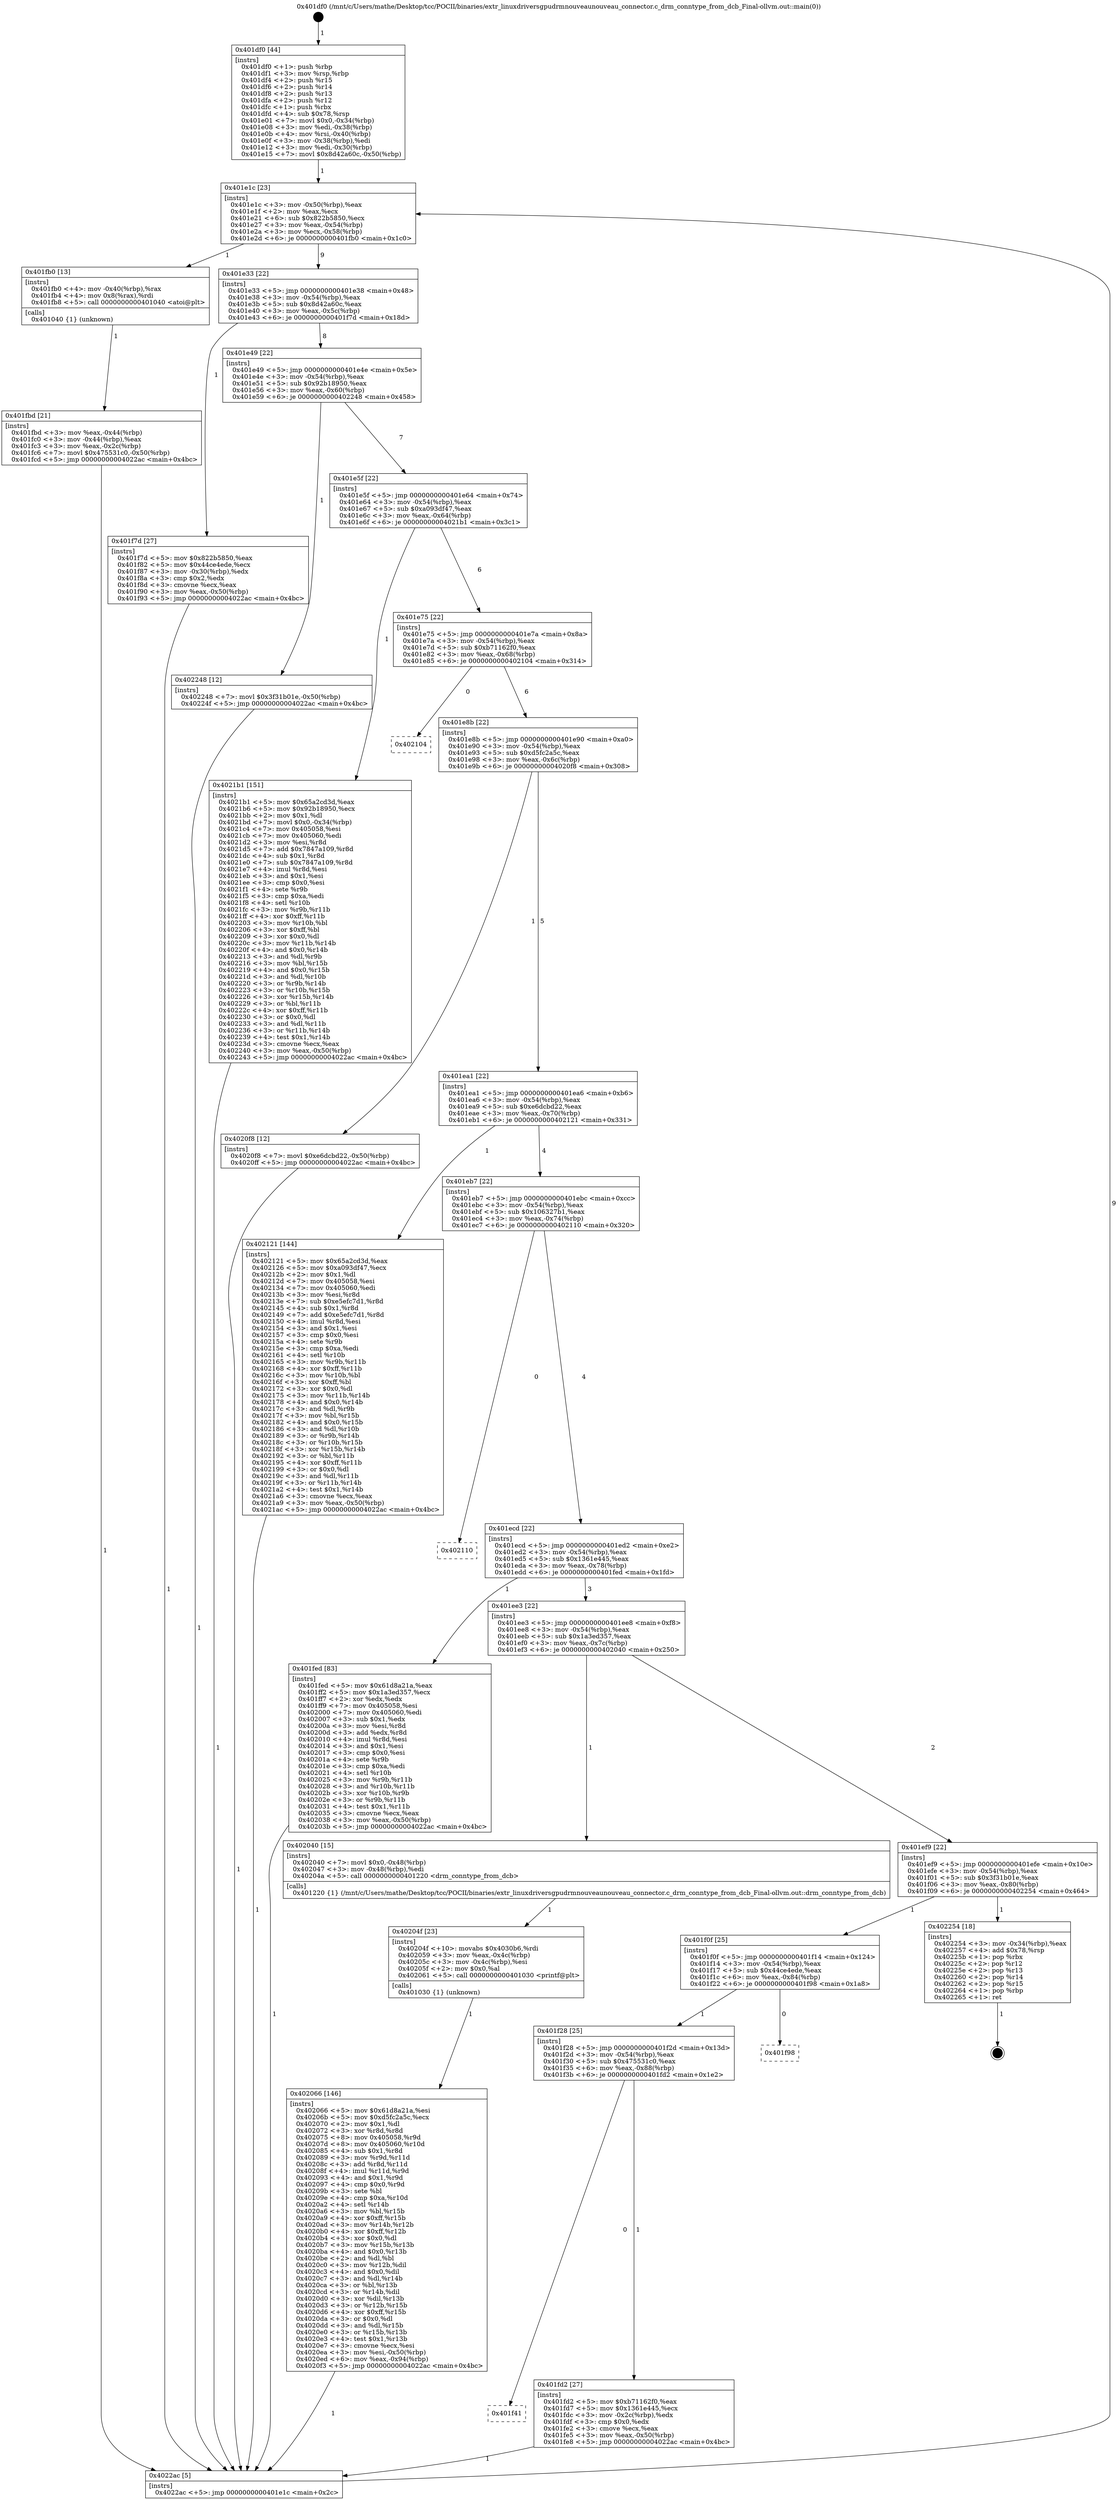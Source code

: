 digraph "0x401df0" {
  label = "0x401df0 (/mnt/c/Users/mathe/Desktop/tcc/POCII/binaries/extr_linuxdriversgpudrmnouveaunouveau_connector.c_drm_conntype_from_dcb_Final-ollvm.out::main(0))"
  labelloc = "t"
  node[shape=record]

  Entry [label="",width=0.3,height=0.3,shape=circle,fillcolor=black,style=filled]
  "0x401e1c" [label="{
     0x401e1c [23]\l
     | [instrs]\l
     &nbsp;&nbsp;0x401e1c \<+3\>: mov -0x50(%rbp),%eax\l
     &nbsp;&nbsp;0x401e1f \<+2\>: mov %eax,%ecx\l
     &nbsp;&nbsp;0x401e21 \<+6\>: sub $0x822b5850,%ecx\l
     &nbsp;&nbsp;0x401e27 \<+3\>: mov %eax,-0x54(%rbp)\l
     &nbsp;&nbsp;0x401e2a \<+3\>: mov %ecx,-0x58(%rbp)\l
     &nbsp;&nbsp;0x401e2d \<+6\>: je 0000000000401fb0 \<main+0x1c0\>\l
  }"]
  "0x401fb0" [label="{
     0x401fb0 [13]\l
     | [instrs]\l
     &nbsp;&nbsp;0x401fb0 \<+4\>: mov -0x40(%rbp),%rax\l
     &nbsp;&nbsp;0x401fb4 \<+4\>: mov 0x8(%rax),%rdi\l
     &nbsp;&nbsp;0x401fb8 \<+5\>: call 0000000000401040 \<atoi@plt\>\l
     | [calls]\l
     &nbsp;&nbsp;0x401040 \{1\} (unknown)\l
  }"]
  "0x401e33" [label="{
     0x401e33 [22]\l
     | [instrs]\l
     &nbsp;&nbsp;0x401e33 \<+5\>: jmp 0000000000401e38 \<main+0x48\>\l
     &nbsp;&nbsp;0x401e38 \<+3\>: mov -0x54(%rbp),%eax\l
     &nbsp;&nbsp;0x401e3b \<+5\>: sub $0x8d42a60c,%eax\l
     &nbsp;&nbsp;0x401e40 \<+3\>: mov %eax,-0x5c(%rbp)\l
     &nbsp;&nbsp;0x401e43 \<+6\>: je 0000000000401f7d \<main+0x18d\>\l
  }"]
  Exit [label="",width=0.3,height=0.3,shape=circle,fillcolor=black,style=filled,peripheries=2]
  "0x401f7d" [label="{
     0x401f7d [27]\l
     | [instrs]\l
     &nbsp;&nbsp;0x401f7d \<+5\>: mov $0x822b5850,%eax\l
     &nbsp;&nbsp;0x401f82 \<+5\>: mov $0x44ce4ede,%ecx\l
     &nbsp;&nbsp;0x401f87 \<+3\>: mov -0x30(%rbp),%edx\l
     &nbsp;&nbsp;0x401f8a \<+3\>: cmp $0x2,%edx\l
     &nbsp;&nbsp;0x401f8d \<+3\>: cmovne %ecx,%eax\l
     &nbsp;&nbsp;0x401f90 \<+3\>: mov %eax,-0x50(%rbp)\l
     &nbsp;&nbsp;0x401f93 \<+5\>: jmp 00000000004022ac \<main+0x4bc\>\l
  }"]
  "0x401e49" [label="{
     0x401e49 [22]\l
     | [instrs]\l
     &nbsp;&nbsp;0x401e49 \<+5\>: jmp 0000000000401e4e \<main+0x5e\>\l
     &nbsp;&nbsp;0x401e4e \<+3\>: mov -0x54(%rbp),%eax\l
     &nbsp;&nbsp;0x401e51 \<+5\>: sub $0x92b18950,%eax\l
     &nbsp;&nbsp;0x401e56 \<+3\>: mov %eax,-0x60(%rbp)\l
     &nbsp;&nbsp;0x401e59 \<+6\>: je 0000000000402248 \<main+0x458\>\l
  }"]
  "0x4022ac" [label="{
     0x4022ac [5]\l
     | [instrs]\l
     &nbsp;&nbsp;0x4022ac \<+5\>: jmp 0000000000401e1c \<main+0x2c\>\l
  }"]
  "0x401df0" [label="{
     0x401df0 [44]\l
     | [instrs]\l
     &nbsp;&nbsp;0x401df0 \<+1\>: push %rbp\l
     &nbsp;&nbsp;0x401df1 \<+3\>: mov %rsp,%rbp\l
     &nbsp;&nbsp;0x401df4 \<+2\>: push %r15\l
     &nbsp;&nbsp;0x401df6 \<+2\>: push %r14\l
     &nbsp;&nbsp;0x401df8 \<+2\>: push %r13\l
     &nbsp;&nbsp;0x401dfa \<+2\>: push %r12\l
     &nbsp;&nbsp;0x401dfc \<+1\>: push %rbx\l
     &nbsp;&nbsp;0x401dfd \<+4\>: sub $0x78,%rsp\l
     &nbsp;&nbsp;0x401e01 \<+7\>: movl $0x0,-0x34(%rbp)\l
     &nbsp;&nbsp;0x401e08 \<+3\>: mov %edi,-0x38(%rbp)\l
     &nbsp;&nbsp;0x401e0b \<+4\>: mov %rsi,-0x40(%rbp)\l
     &nbsp;&nbsp;0x401e0f \<+3\>: mov -0x38(%rbp),%edi\l
     &nbsp;&nbsp;0x401e12 \<+3\>: mov %edi,-0x30(%rbp)\l
     &nbsp;&nbsp;0x401e15 \<+7\>: movl $0x8d42a60c,-0x50(%rbp)\l
  }"]
  "0x401fbd" [label="{
     0x401fbd [21]\l
     | [instrs]\l
     &nbsp;&nbsp;0x401fbd \<+3\>: mov %eax,-0x44(%rbp)\l
     &nbsp;&nbsp;0x401fc0 \<+3\>: mov -0x44(%rbp),%eax\l
     &nbsp;&nbsp;0x401fc3 \<+3\>: mov %eax,-0x2c(%rbp)\l
     &nbsp;&nbsp;0x401fc6 \<+7\>: movl $0x475531c0,-0x50(%rbp)\l
     &nbsp;&nbsp;0x401fcd \<+5\>: jmp 00000000004022ac \<main+0x4bc\>\l
  }"]
  "0x402066" [label="{
     0x402066 [146]\l
     | [instrs]\l
     &nbsp;&nbsp;0x402066 \<+5\>: mov $0x61d8a21a,%esi\l
     &nbsp;&nbsp;0x40206b \<+5\>: mov $0xd5fc2a5c,%ecx\l
     &nbsp;&nbsp;0x402070 \<+2\>: mov $0x1,%dl\l
     &nbsp;&nbsp;0x402072 \<+3\>: xor %r8d,%r8d\l
     &nbsp;&nbsp;0x402075 \<+8\>: mov 0x405058,%r9d\l
     &nbsp;&nbsp;0x40207d \<+8\>: mov 0x405060,%r10d\l
     &nbsp;&nbsp;0x402085 \<+4\>: sub $0x1,%r8d\l
     &nbsp;&nbsp;0x402089 \<+3\>: mov %r9d,%r11d\l
     &nbsp;&nbsp;0x40208c \<+3\>: add %r8d,%r11d\l
     &nbsp;&nbsp;0x40208f \<+4\>: imul %r11d,%r9d\l
     &nbsp;&nbsp;0x402093 \<+4\>: and $0x1,%r9d\l
     &nbsp;&nbsp;0x402097 \<+4\>: cmp $0x0,%r9d\l
     &nbsp;&nbsp;0x40209b \<+3\>: sete %bl\l
     &nbsp;&nbsp;0x40209e \<+4\>: cmp $0xa,%r10d\l
     &nbsp;&nbsp;0x4020a2 \<+4\>: setl %r14b\l
     &nbsp;&nbsp;0x4020a6 \<+3\>: mov %bl,%r15b\l
     &nbsp;&nbsp;0x4020a9 \<+4\>: xor $0xff,%r15b\l
     &nbsp;&nbsp;0x4020ad \<+3\>: mov %r14b,%r12b\l
     &nbsp;&nbsp;0x4020b0 \<+4\>: xor $0xff,%r12b\l
     &nbsp;&nbsp;0x4020b4 \<+3\>: xor $0x0,%dl\l
     &nbsp;&nbsp;0x4020b7 \<+3\>: mov %r15b,%r13b\l
     &nbsp;&nbsp;0x4020ba \<+4\>: and $0x0,%r13b\l
     &nbsp;&nbsp;0x4020be \<+2\>: and %dl,%bl\l
     &nbsp;&nbsp;0x4020c0 \<+3\>: mov %r12b,%dil\l
     &nbsp;&nbsp;0x4020c3 \<+4\>: and $0x0,%dil\l
     &nbsp;&nbsp;0x4020c7 \<+3\>: and %dl,%r14b\l
     &nbsp;&nbsp;0x4020ca \<+3\>: or %bl,%r13b\l
     &nbsp;&nbsp;0x4020cd \<+3\>: or %r14b,%dil\l
     &nbsp;&nbsp;0x4020d0 \<+3\>: xor %dil,%r13b\l
     &nbsp;&nbsp;0x4020d3 \<+3\>: or %r12b,%r15b\l
     &nbsp;&nbsp;0x4020d6 \<+4\>: xor $0xff,%r15b\l
     &nbsp;&nbsp;0x4020da \<+3\>: or $0x0,%dl\l
     &nbsp;&nbsp;0x4020dd \<+3\>: and %dl,%r15b\l
     &nbsp;&nbsp;0x4020e0 \<+3\>: or %r15b,%r13b\l
     &nbsp;&nbsp;0x4020e3 \<+4\>: test $0x1,%r13b\l
     &nbsp;&nbsp;0x4020e7 \<+3\>: cmovne %ecx,%esi\l
     &nbsp;&nbsp;0x4020ea \<+3\>: mov %esi,-0x50(%rbp)\l
     &nbsp;&nbsp;0x4020ed \<+6\>: mov %eax,-0x94(%rbp)\l
     &nbsp;&nbsp;0x4020f3 \<+5\>: jmp 00000000004022ac \<main+0x4bc\>\l
  }"]
  "0x402248" [label="{
     0x402248 [12]\l
     | [instrs]\l
     &nbsp;&nbsp;0x402248 \<+7\>: movl $0x3f31b01e,-0x50(%rbp)\l
     &nbsp;&nbsp;0x40224f \<+5\>: jmp 00000000004022ac \<main+0x4bc\>\l
  }"]
  "0x401e5f" [label="{
     0x401e5f [22]\l
     | [instrs]\l
     &nbsp;&nbsp;0x401e5f \<+5\>: jmp 0000000000401e64 \<main+0x74\>\l
     &nbsp;&nbsp;0x401e64 \<+3\>: mov -0x54(%rbp),%eax\l
     &nbsp;&nbsp;0x401e67 \<+5\>: sub $0xa093df47,%eax\l
     &nbsp;&nbsp;0x401e6c \<+3\>: mov %eax,-0x64(%rbp)\l
     &nbsp;&nbsp;0x401e6f \<+6\>: je 00000000004021b1 \<main+0x3c1\>\l
  }"]
  "0x40204f" [label="{
     0x40204f [23]\l
     | [instrs]\l
     &nbsp;&nbsp;0x40204f \<+10\>: movabs $0x4030b6,%rdi\l
     &nbsp;&nbsp;0x402059 \<+3\>: mov %eax,-0x4c(%rbp)\l
     &nbsp;&nbsp;0x40205c \<+3\>: mov -0x4c(%rbp),%esi\l
     &nbsp;&nbsp;0x40205f \<+2\>: mov $0x0,%al\l
     &nbsp;&nbsp;0x402061 \<+5\>: call 0000000000401030 \<printf@plt\>\l
     | [calls]\l
     &nbsp;&nbsp;0x401030 \{1\} (unknown)\l
  }"]
  "0x4021b1" [label="{
     0x4021b1 [151]\l
     | [instrs]\l
     &nbsp;&nbsp;0x4021b1 \<+5\>: mov $0x65a2cd3d,%eax\l
     &nbsp;&nbsp;0x4021b6 \<+5\>: mov $0x92b18950,%ecx\l
     &nbsp;&nbsp;0x4021bb \<+2\>: mov $0x1,%dl\l
     &nbsp;&nbsp;0x4021bd \<+7\>: movl $0x0,-0x34(%rbp)\l
     &nbsp;&nbsp;0x4021c4 \<+7\>: mov 0x405058,%esi\l
     &nbsp;&nbsp;0x4021cb \<+7\>: mov 0x405060,%edi\l
     &nbsp;&nbsp;0x4021d2 \<+3\>: mov %esi,%r8d\l
     &nbsp;&nbsp;0x4021d5 \<+7\>: add $0x7847a109,%r8d\l
     &nbsp;&nbsp;0x4021dc \<+4\>: sub $0x1,%r8d\l
     &nbsp;&nbsp;0x4021e0 \<+7\>: sub $0x7847a109,%r8d\l
     &nbsp;&nbsp;0x4021e7 \<+4\>: imul %r8d,%esi\l
     &nbsp;&nbsp;0x4021eb \<+3\>: and $0x1,%esi\l
     &nbsp;&nbsp;0x4021ee \<+3\>: cmp $0x0,%esi\l
     &nbsp;&nbsp;0x4021f1 \<+4\>: sete %r9b\l
     &nbsp;&nbsp;0x4021f5 \<+3\>: cmp $0xa,%edi\l
     &nbsp;&nbsp;0x4021f8 \<+4\>: setl %r10b\l
     &nbsp;&nbsp;0x4021fc \<+3\>: mov %r9b,%r11b\l
     &nbsp;&nbsp;0x4021ff \<+4\>: xor $0xff,%r11b\l
     &nbsp;&nbsp;0x402203 \<+3\>: mov %r10b,%bl\l
     &nbsp;&nbsp;0x402206 \<+3\>: xor $0xff,%bl\l
     &nbsp;&nbsp;0x402209 \<+3\>: xor $0x0,%dl\l
     &nbsp;&nbsp;0x40220c \<+3\>: mov %r11b,%r14b\l
     &nbsp;&nbsp;0x40220f \<+4\>: and $0x0,%r14b\l
     &nbsp;&nbsp;0x402213 \<+3\>: and %dl,%r9b\l
     &nbsp;&nbsp;0x402216 \<+3\>: mov %bl,%r15b\l
     &nbsp;&nbsp;0x402219 \<+4\>: and $0x0,%r15b\l
     &nbsp;&nbsp;0x40221d \<+3\>: and %dl,%r10b\l
     &nbsp;&nbsp;0x402220 \<+3\>: or %r9b,%r14b\l
     &nbsp;&nbsp;0x402223 \<+3\>: or %r10b,%r15b\l
     &nbsp;&nbsp;0x402226 \<+3\>: xor %r15b,%r14b\l
     &nbsp;&nbsp;0x402229 \<+3\>: or %bl,%r11b\l
     &nbsp;&nbsp;0x40222c \<+4\>: xor $0xff,%r11b\l
     &nbsp;&nbsp;0x402230 \<+3\>: or $0x0,%dl\l
     &nbsp;&nbsp;0x402233 \<+3\>: and %dl,%r11b\l
     &nbsp;&nbsp;0x402236 \<+3\>: or %r11b,%r14b\l
     &nbsp;&nbsp;0x402239 \<+4\>: test $0x1,%r14b\l
     &nbsp;&nbsp;0x40223d \<+3\>: cmovne %ecx,%eax\l
     &nbsp;&nbsp;0x402240 \<+3\>: mov %eax,-0x50(%rbp)\l
     &nbsp;&nbsp;0x402243 \<+5\>: jmp 00000000004022ac \<main+0x4bc\>\l
  }"]
  "0x401e75" [label="{
     0x401e75 [22]\l
     | [instrs]\l
     &nbsp;&nbsp;0x401e75 \<+5\>: jmp 0000000000401e7a \<main+0x8a\>\l
     &nbsp;&nbsp;0x401e7a \<+3\>: mov -0x54(%rbp),%eax\l
     &nbsp;&nbsp;0x401e7d \<+5\>: sub $0xb71162f0,%eax\l
     &nbsp;&nbsp;0x401e82 \<+3\>: mov %eax,-0x68(%rbp)\l
     &nbsp;&nbsp;0x401e85 \<+6\>: je 0000000000402104 \<main+0x314\>\l
  }"]
  "0x401f41" [label="{
     0x401f41\l
  }", style=dashed]
  "0x402104" [label="{
     0x402104\l
  }", style=dashed]
  "0x401e8b" [label="{
     0x401e8b [22]\l
     | [instrs]\l
     &nbsp;&nbsp;0x401e8b \<+5\>: jmp 0000000000401e90 \<main+0xa0\>\l
     &nbsp;&nbsp;0x401e90 \<+3\>: mov -0x54(%rbp),%eax\l
     &nbsp;&nbsp;0x401e93 \<+5\>: sub $0xd5fc2a5c,%eax\l
     &nbsp;&nbsp;0x401e98 \<+3\>: mov %eax,-0x6c(%rbp)\l
     &nbsp;&nbsp;0x401e9b \<+6\>: je 00000000004020f8 \<main+0x308\>\l
  }"]
  "0x401fd2" [label="{
     0x401fd2 [27]\l
     | [instrs]\l
     &nbsp;&nbsp;0x401fd2 \<+5\>: mov $0xb71162f0,%eax\l
     &nbsp;&nbsp;0x401fd7 \<+5\>: mov $0x1361e445,%ecx\l
     &nbsp;&nbsp;0x401fdc \<+3\>: mov -0x2c(%rbp),%edx\l
     &nbsp;&nbsp;0x401fdf \<+3\>: cmp $0x0,%edx\l
     &nbsp;&nbsp;0x401fe2 \<+3\>: cmove %ecx,%eax\l
     &nbsp;&nbsp;0x401fe5 \<+3\>: mov %eax,-0x50(%rbp)\l
     &nbsp;&nbsp;0x401fe8 \<+5\>: jmp 00000000004022ac \<main+0x4bc\>\l
  }"]
  "0x4020f8" [label="{
     0x4020f8 [12]\l
     | [instrs]\l
     &nbsp;&nbsp;0x4020f8 \<+7\>: movl $0xe6dcbd22,-0x50(%rbp)\l
     &nbsp;&nbsp;0x4020ff \<+5\>: jmp 00000000004022ac \<main+0x4bc\>\l
  }"]
  "0x401ea1" [label="{
     0x401ea1 [22]\l
     | [instrs]\l
     &nbsp;&nbsp;0x401ea1 \<+5\>: jmp 0000000000401ea6 \<main+0xb6\>\l
     &nbsp;&nbsp;0x401ea6 \<+3\>: mov -0x54(%rbp),%eax\l
     &nbsp;&nbsp;0x401ea9 \<+5\>: sub $0xe6dcbd22,%eax\l
     &nbsp;&nbsp;0x401eae \<+3\>: mov %eax,-0x70(%rbp)\l
     &nbsp;&nbsp;0x401eb1 \<+6\>: je 0000000000402121 \<main+0x331\>\l
  }"]
  "0x401f28" [label="{
     0x401f28 [25]\l
     | [instrs]\l
     &nbsp;&nbsp;0x401f28 \<+5\>: jmp 0000000000401f2d \<main+0x13d\>\l
     &nbsp;&nbsp;0x401f2d \<+3\>: mov -0x54(%rbp),%eax\l
     &nbsp;&nbsp;0x401f30 \<+5\>: sub $0x475531c0,%eax\l
     &nbsp;&nbsp;0x401f35 \<+6\>: mov %eax,-0x88(%rbp)\l
     &nbsp;&nbsp;0x401f3b \<+6\>: je 0000000000401fd2 \<main+0x1e2\>\l
  }"]
  "0x402121" [label="{
     0x402121 [144]\l
     | [instrs]\l
     &nbsp;&nbsp;0x402121 \<+5\>: mov $0x65a2cd3d,%eax\l
     &nbsp;&nbsp;0x402126 \<+5\>: mov $0xa093df47,%ecx\l
     &nbsp;&nbsp;0x40212b \<+2\>: mov $0x1,%dl\l
     &nbsp;&nbsp;0x40212d \<+7\>: mov 0x405058,%esi\l
     &nbsp;&nbsp;0x402134 \<+7\>: mov 0x405060,%edi\l
     &nbsp;&nbsp;0x40213b \<+3\>: mov %esi,%r8d\l
     &nbsp;&nbsp;0x40213e \<+7\>: sub $0xe5efc7d1,%r8d\l
     &nbsp;&nbsp;0x402145 \<+4\>: sub $0x1,%r8d\l
     &nbsp;&nbsp;0x402149 \<+7\>: add $0xe5efc7d1,%r8d\l
     &nbsp;&nbsp;0x402150 \<+4\>: imul %r8d,%esi\l
     &nbsp;&nbsp;0x402154 \<+3\>: and $0x1,%esi\l
     &nbsp;&nbsp;0x402157 \<+3\>: cmp $0x0,%esi\l
     &nbsp;&nbsp;0x40215a \<+4\>: sete %r9b\l
     &nbsp;&nbsp;0x40215e \<+3\>: cmp $0xa,%edi\l
     &nbsp;&nbsp;0x402161 \<+4\>: setl %r10b\l
     &nbsp;&nbsp;0x402165 \<+3\>: mov %r9b,%r11b\l
     &nbsp;&nbsp;0x402168 \<+4\>: xor $0xff,%r11b\l
     &nbsp;&nbsp;0x40216c \<+3\>: mov %r10b,%bl\l
     &nbsp;&nbsp;0x40216f \<+3\>: xor $0xff,%bl\l
     &nbsp;&nbsp;0x402172 \<+3\>: xor $0x0,%dl\l
     &nbsp;&nbsp;0x402175 \<+3\>: mov %r11b,%r14b\l
     &nbsp;&nbsp;0x402178 \<+4\>: and $0x0,%r14b\l
     &nbsp;&nbsp;0x40217c \<+3\>: and %dl,%r9b\l
     &nbsp;&nbsp;0x40217f \<+3\>: mov %bl,%r15b\l
     &nbsp;&nbsp;0x402182 \<+4\>: and $0x0,%r15b\l
     &nbsp;&nbsp;0x402186 \<+3\>: and %dl,%r10b\l
     &nbsp;&nbsp;0x402189 \<+3\>: or %r9b,%r14b\l
     &nbsp;&nbsp;0x40218c \<+3\>: or %r10b,%r15b\l
     &nbsp;&nbsp;0x40218f \<+3\>: xor %r15b,%r14b\l
     &nbsp;&nbsp;0x402192 \<+3\>: or %bl,%r11b\l
     &nbsp;&nbsp;0x402195 \<+4\>: xor $0xff,%r11b\l
     &nbsp;&nbsp;0x402199 \<+3\>: or $0x0,%dl\l
     &nbsp;&nbsp;0x40219c \<+3\>: and %dl,%r11b\l
     &nbsp;&nbsp;0x40219f \<+3\>: or %r11b,%r14b\l
     &nbsp;&nbsp;0x4021a2 \<+4\>: test $0x1,%r14b\l
     &nbsp;&nbsp;0x4021a6 \<+3\>: cmovne %ecx,%eax\l
     &nbsp;&nbsp;0x4021a9 \<+3\>: mov %eax,-0x50(%rbp)\l
     &nbsp;&nbsp;0x4021ac \<+5\>: jmp 00000000004022ac \<main+0x4bc\>\l
  }"]
  "0x401eb7" [label="{
     0x401eb7 [22]\l
     | [instrs]\l
     &nbsp;&nbsp;0x401eb7 \<+5\>: jmp 0000000000401ebc \<main+0xcc\>\l
     &nbsp;&nbsp;0x401ebc \<+3\>: mov -0x54(%rbp),%eax\l
     &nbsp;&nbsp;0x401ebf \<+5\>: sub $0x106327b1,%eax\l
     &nbsp;&nbsp;0x401ec4 \<+3\>: mov %eax,-0x74(%rbp)\l
     &nbsp;&nbsp;0x401ec7 \<+6\>: je 0000000000402110 \<main+0x320\>\l
  }"]
  "0x401f98" [label="{
     0x401f98\l
  }", style=dashed]
  "0x402110" [label="{
     0x402110\l
  }", style=dashed]
  "0x401ecd" [label="{
     0x401ecd [22]\l
     | [instrs]\l
     &nbsp;&nbsp;0x401ecd \<+5\>: jmp 0000000000401ed2 \<main+0xe2\>\l
     &nbsp;&nbsp;0x401ed2 \<+3\>: mov -0x54(%rbp),%eax\l
     &nbsp;&nbsp;0x401ed5 \<+5\>: sub $0x1361e445,%eax\l
     &nbsp;&nbsp;0x401eda \<+3\>: mov %eax,-0x78(%rbp)\l
     &nbsp;&nbsp;0x401edd \<+6\>: je 0000000000401fed \<main+0x1fd\>\l
  }"]
  "0x401f0f" [label="{
     0x401f0f [25]\l
     | [instrs]\l
     &nbsp;&nbsp;0x401f0f \<+5\>: jmp 0000000000401f14 \<main+0x124\>\l
     &nbsp;&nbsp;0x401f14 \<+3\>: mov -0x54(%rbp),%eax\l
     &nbsp;&nbsp;0x401f17 \<+5\>: sub $0x44ce4ede,%eax\l
     &nbsp;&nbsp;0x401f1c \<+6\>: mov %eax,-0x84(%rbp)\l
     &nbsp;&nbsp;0x401f22 \<+6\>: je 0000000000401f98 \<main+0x1a8\>\l
  }"]
  "0x401fed" [label="{
     0x401fed [83]\l
     | [instrs]\l
     &nbsp;&nbsp;0x401fed \<+5\>: mov $0x61d8a21a,%eax\l
     &nbsp;&nbsp;0x401ff2 \<+5\>: mov $0x1a3ed357,%ecx\l
     &nbsp;&nbsp;0x401ff7 \<+2\>: xor %edx,%edx\l
     &nbsp;&nbsp;0x401ff9 \<+7\>: mov 0x405058,%esi\l
     &nbsp;&nbsp;0x402000 \<+7\>: mov 0x405060,%edi\l
     &nbsp;&nbsp;0x402007 \<+3\>: sub $0x1,%edx\l
     &nbsp;&nbsp;0x40200a \<+3\>: mov %esi,%r8d\l
     &nbsp;&nbsp;0x40200d \<+3\>: add %edx,%r8d\l
     &nbsp;&nbsp;0x402010 \<+4\>: imul %r8d,%esi\l
     &nbsp;&nbsp;0x402014 \<+3\>: and $0x1,%esi\l
     &nbsp;&nbsp;0x402017 \<+3\>: cmp $0x0,%esi\l
     &nbsp;&nbsp;0x40201a \<+4\>: sete %r9b\l
     &nbsp;&nbsp;0x40201e \<+3\>: cmp $0xa,%edi\l
     &nbsp;&nbsp;0x402021 \<+4\>: setl %r10b\l
     &nbsp;&nbsp;0x402025 \<+3\>: mov %r9b,%r11b\l
     &nbsp;&nbsp;0x402028 \<+3\>: and %r10b,%r11b\l
     &nbsp;&nbsp;0x40202b \<+3\>: xor %r10b,%r9b\l
     &nbsp;&nbsp;0x40202e \<+3\>: or %r9b,%r11b\l
     &nbsp;&nbsp;0x402031 \<+4\>: test $0x1,%r11b\l
     &nbsp;&nbsp;0x402035 \<+3\>: cmovne %ecx,%eax\l
     &nbsp;&nbsp;0x402038 \<+3\>: mov %eax,-0x50(%rbp)\l
     &nbsp;&nbsp;0x40203b \<+5\>: jmp 00000000004022ac \<main+0x4bc\>\l
  }"]
  "0x401ee3" [label="{
     0x401ee3 [22]\l
     | [instrs]\l
     &nbsp;&nbsp;0x401ee3 \<+5\>: jmp 0000000000401ee8 \<main+0xf8\>\l
     &nbsp;&nbsp;0x401ee8 \<+3\>: mov -0x54(%rbp),%eax\l
     &nbsp;&nbsp;0x401eeb \<+5\>: sub $0x1a3ed357,%eax\l
     &nbsp;&nbsp;0x401ef0 \<+3\>: mov %eax,-0x7c(%rbp)\l
     &nbsp;&nbsp;0x401ef3 \<+6\>: je 0000000000402040 \<main+0x250\>\l
  }"]
  "0x402254" [label="{
     0x402254 [18]\l
     | [instrs]\l
     &nbsp;&nbsp;0x402254 \<+3\>: mov -0x34(%rbp),%eax\l
     &nbsp;&nbsp;0x402257 \<+4\>: add $0x78,%rsp\l
     &nbsp;&nbsp;0x40225b \<+1\>: pop %rbx\l
     &nbsp;&nbsp;0x40225c \<+2\>: pop %r12\l
     &nbsp;&nbsp;0x40225e \<+2\>: pop %r13\l
     &nbsp;&nbsp;0x402260 \<+2\>: pop %r14\l
     &nbsp;&nbsp;0x402262 \<+2\>: pop %r15\l
     &nbsp;&nbsp;0x402264 \<+1\>: pop %rbp\l
     &nbsp;&nbsp;0x402265 \<+1\>: ret\l
  }"]
  "0x402040" [label="{
     0x402040 [15]\l
     | [instrs]\l
     &nbsp;&nbsp;0x402040 \<+7\>: movl $0x0,-0x48(%rbp)\l
     &nbsp;&nbsp;0x402047 \<+3\>: mov -0x48(%rbp),%edi\l
     &nbsp;&nbsp;0x40204a \<+5\>: call 0000000000401220 \<drm_conntype_from_dcb\>\l
     | [calls]\l
     &nbsp;&nbsp;0x401220 \{1\} (/mnt/c/Users/mathe/Desktop/tcc/POCII/binaries/extr_linuxdriversgpudrmnouveaunouveau_connector.c_drm_conntype_from_dcb_Final-ollvm.out::drm_conntype_from_dcb)\l
  }"]
  "0x401ef9" [label="{
     0x401ef9 [22]\l
     | [instrs]\l
     &nbsp;&nbsp;0x401ef9 \<+5\>: jmp 0000000000401efe \<main+0x10e\>\l
     &nbsp;&nbsp;0x401efe \<+3\>: mov -0x54(%rbp),%eax\l
     &nbsp;&nbsp;0x401f01 \<+5\>: sub $0x3f31b01e,%eax\l
     &nbsp;&nbsp;0x401f06 \<+3\>: mov %eax,-0x80(%rbp)\l
     &nbsp;&nbsp;0x401f09 \<+6\>: je 0000000000402254 \<main+0x464\>\l
  }"]
  Entry -> "0x401df0" [label=" 1"]
  "0x401e1c" -> "0x401fb0" [label=" 1"]
  "0x401e1c" -> "0x401e33" [label=" 9"]
  "0x402254" -> Exit [label=" 1"]
  "0x401e33" -> "0x401f7d" [label=" 1"]
  "0x401e33" -> "0x401e49" [label=" 8"]
  "0x401f7d" -> "0x4022ac" [label=" 1"]
  "0x401df0" -> "0x401e1c" [label=" 1"]
  "0x4022ac" -> "0x401e1c" [label=" 9"]
  "0x401fb0" -> "0x401fbd" [label=" 1"]
  "0x401fbd" -> "0x4022ac" [label=" 1"]
  "0x402248" -> "0x4022ac" [label=" 1"]
  "0x401e49" -> "0x402248" [label=" 1"]
  "0x401e49" -> "0x401e5f" [label=" 7"]
  "0x4021b1" -> "0x4022ac" [label=" 1"]
  "0x401e5f" -> "0x4021b1" [label=" 1"]
  "0x401e5f" -> "0x401e75" [label=" 6"]
  "0x402121" -> "0x4022ac" [label=" 1"]
  "0x401e75" -> "0x402104" [label=" 0"]
  "0x401e75" -> "0x401e8b" [label=" 6"]
  "0x4020f8" -> "0x4022ac" [label=" 1"]
  "0x401e8b" -> "0x4020f8" [label=" 1"]
  "0x401e8b" -> "0x401ea1" [label=" 5"]
  "0x402066" -> "0x4022ac" [label=" 1"]
  "0x401ea1" -> "0x402121" [label=" 1"]
  "0x401ea1" -> "0x401eb7" [label=" 4"]
  "0x402040" -> "0x40204f" [label=" 1"]
  "0x401eb7" -> "0x402110" [label=" 0"]
  "0x401eb7" -> "0x401ecd" [label=" 4"]
  "0x401fed" -> "0x4022ac" [label=" 1"]
  "0x401ecd" -> "0x401fed" [label=" 1"]
  "0x401ecd" -> "0x401ee3" [label=" 3"]
  "0x401f28" -> "0x401f41" [label=" 0"]
  "0x401ee3" -> "0x402040" [label=" 1"]
  "0x401ee3" -> "0x401ef9" [label=" 2"]
  "0x401f28" -> "0x401fd2" [label=" 1"]
  "0x401ef9" -> "0x402254" [label=" 1"]
  "0x401ef9" -> "0x401f0f" [label=" 1"]
  "0x401fd2" -> "0x4022ac" [label=" 1"]
  "0x401f0f" -> "0x401f98" [label=" 0"]
  "0x401f0f" -> "0x401f28" [label=" 1"]
  "0x40204f" -> "0x402066" [label=" 1"]
}
